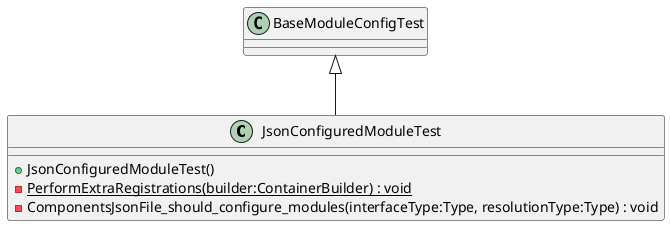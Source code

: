 @startuml
class JsonConfiguredModuleTest {
    + JsonConfiguredModuleTest()
    - {static} PerformExtraRegistrations(builder:ContainerBuilder) : void
    - ComponentsJsonFile_should_configure_modules(interfaceType:Type, resolutionType:Type) : void
}
BaseModuleConfigTest <|-- JsonConfiguredModuleTest
@enduml
